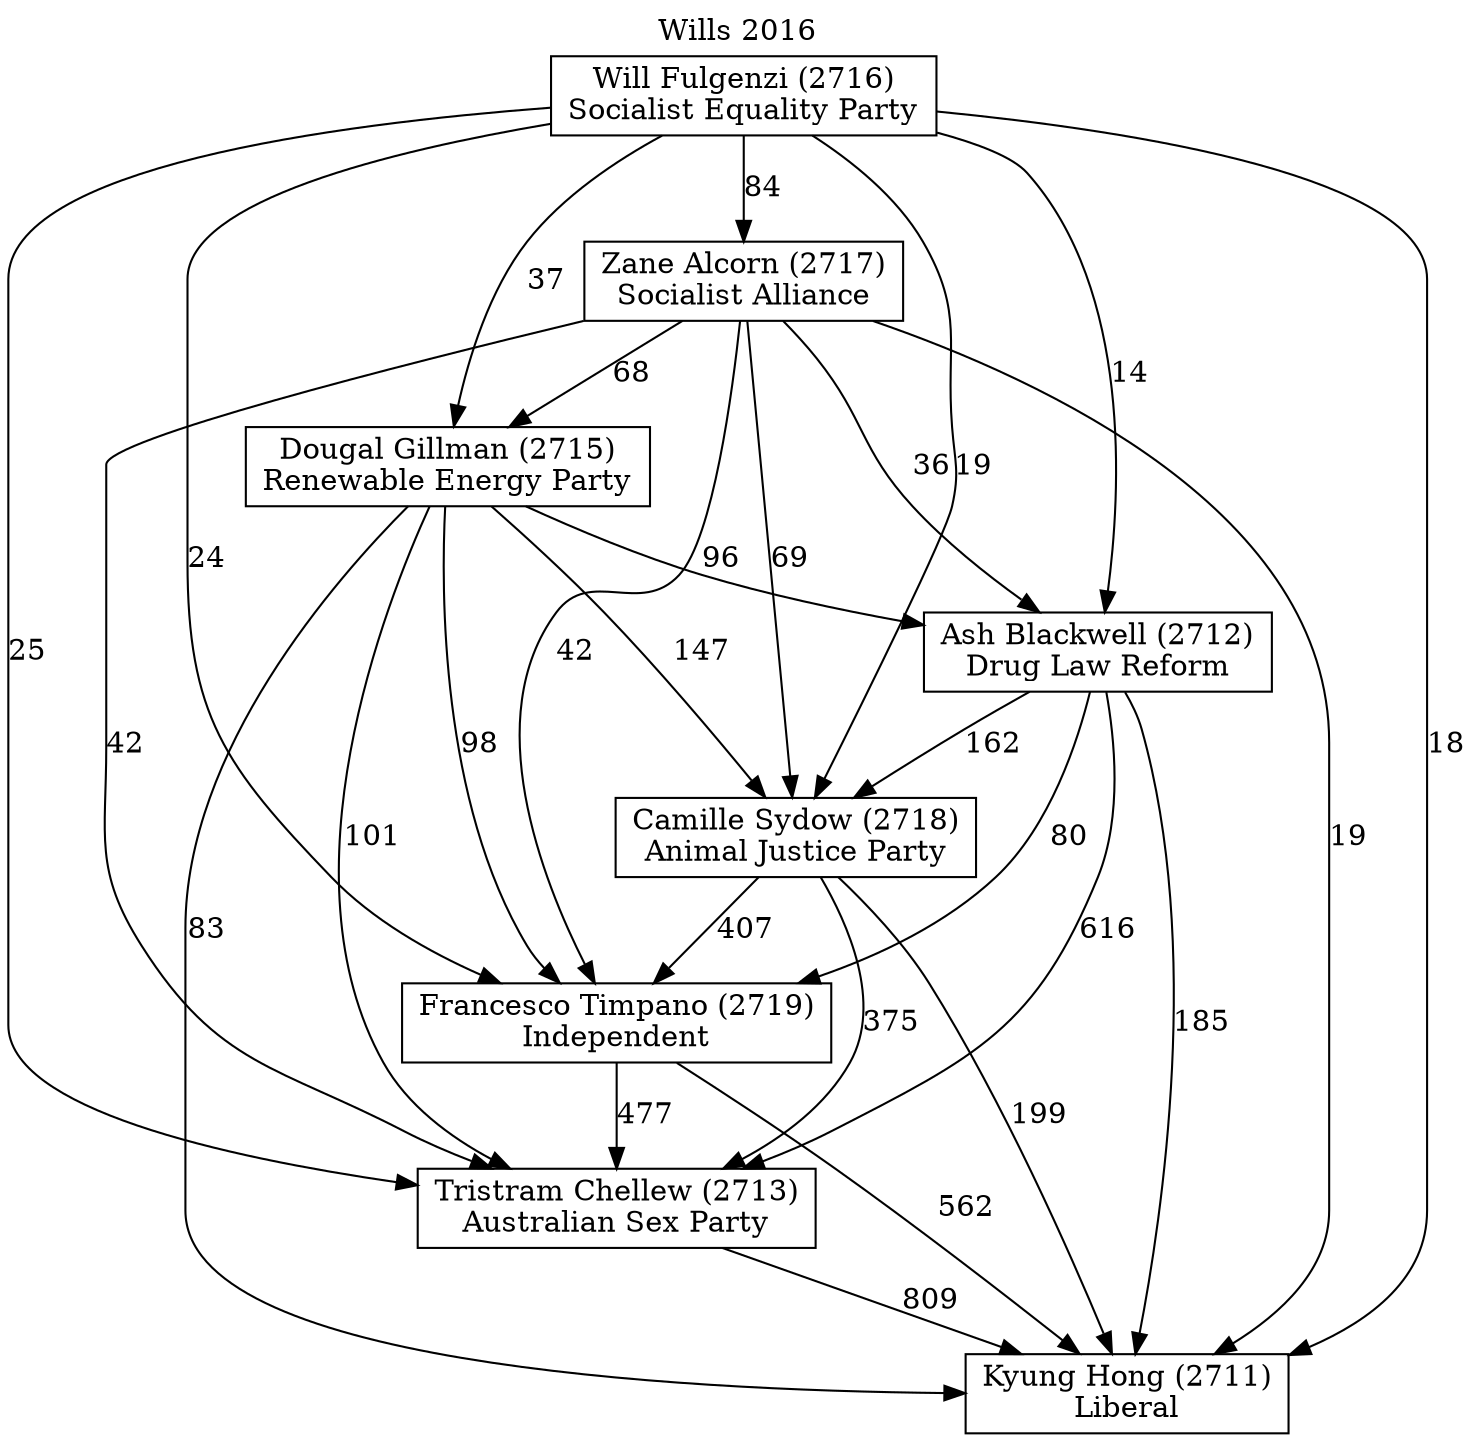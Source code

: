 // House preference flow
digraph "Kyung Hong (2711)_Wills_2016" {
	graph [label="Wills 2016" labelloc=t mclimit=10]
	node [shape=box]
	"Kyung Hong (2711)" [label="Kyung Hong (2711)
Liberal"]
	"Zane Alcorn (2717)" [label="Zane Alcorn (2717)
Socialist Alliance"]
	"Tristram Chellew (2713)" [label="Tristram Chellew (2713)
Australian Sex Party"]
	"Will Fulgenzi (2716)" [label="Will Fulgenzi (2716)
Socialist Equality Party"]
	"Francesco Timpano (2719)" [label="Francesco Timpano (2719)
Independent"]
	"Dougal Gillman (2715)" [label="Dougal Gillman (2715)
Renewable Energy Party"]
	"Ash Blackwell (2712)" [label="Ash Blackwell (2712)
Drug Law Reform"]
	"Camille Sydow (2718)" [label="Camille Sydow (2718)
Animal Justice Party"]
	"Ash Blackwell (2712)" -> "Francesco Timpano (2719)" [label=80]
	"Zane Alcorn (2717)" -> "Dougal Gillman (2715)" [label=68]
	"Francesco Timpano (2719)" -> "Kyung Hong (2711)" [label=562]
	"Camille Sydow (2718)" -> "Francesco Timpano (2719)" [label=407]
	"Dougal Gillman (2715)" -> "Tristram Chellew (2713)" [label=101]
	"Dougal Gillman (2715)" -> "Kyung Hong (2711)" [label=83]
	"Will Fulgenzi (2716)" -> "Kyung Hong (2711)" [label=18]
	"Zane Alcorn (2717)" -> "Kyung Hong (2711)" [label=19]
	"Zane Alcorn (2717)" -> "Ash Blackwell (2712)" [label=36]
	"Dougal Gillman (2715)" -> "Francesco Timpano (2719)" [label=98]
	"Tristram Chellew (2713)" -> "Kyung Hong (2711)" [label=809]
	"Will Fulgenzi (2716)" -> "Tristram Chellew (2713)" [label=25]
	"Zane Alcorn (2717)" -> "Francesco Timpano (2719)" [label=42]
	"Will Fulgenzi (2716)" -> "Dougal Gillman (2715)" [label=37]
	"Francesco Timpano (2719)" -> "Tristram Chellew (2713)" [label=477]
	"Camille Sydow (2718)" -> "Kyung Hong (2711)" [label=199]
	"Ash Blackwell (2712)" -> "Camille Sydow (2718)" [label=162]
	"Camille Sydow (2718)" -> "Tristram Chellew (2713)" [label=375]
	"Zane Alcorn (2717)" -> "Camille Sydow (2718)" [label=69]
	"Dougal Gillman (2715)" -> "Ash Blackwell (2712)" [label=96]
	"Will Fulgenzi (2716)" -> "Zane Alcorn (2717)" [label=84]
	"Ash Blackwell (2712)" -> "Tristram Chellew (2713)" [label=616]
	"Zane Alcorn (2717)" -> "Tristram Chellew (2713)" [label=42]
	"Will Fulgenzi (2716)" -> "Ash Blackwell (2712)" [label=14]
	"Ash Blackwell (2712)" -> "Kyung Hong (2711)" [label=185]
	"Will Fulgenzi (2716)" -> "Francesco Timpano (2719)" [label=24]
	"Dougal Gillman (2715)" -> "Camille Sydow (2718)" [label=147]
	"Will Fulgenzi (2716)" -> "Camille Sydow (2718)" [label=19]
}
